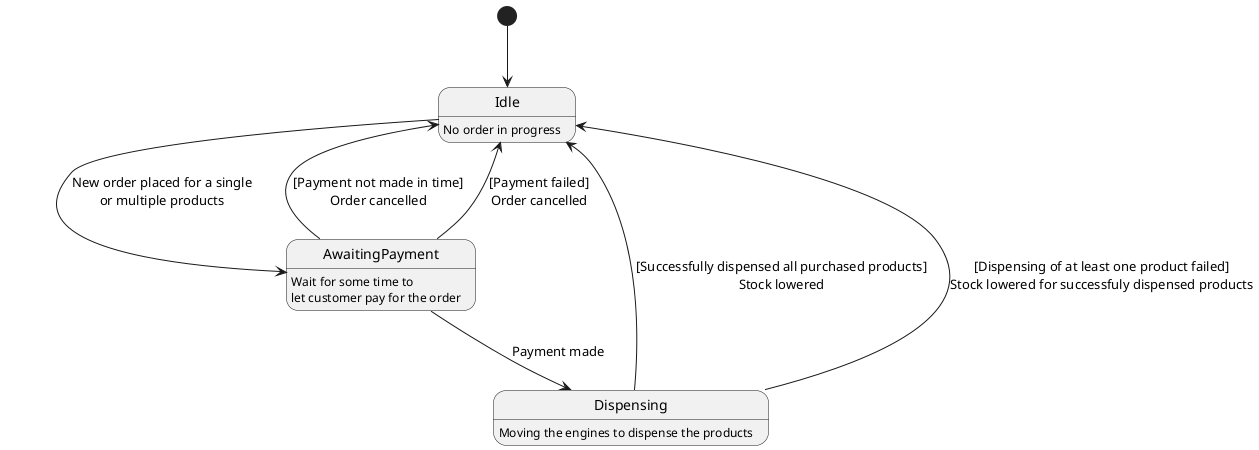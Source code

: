 @startuml
[*] --> Idle
Idle --> AwaitingPayment: New order placed for a single\nor multiple products
AwaitingPayment --> Dispensing: Payment made
AwaitingPayment --> Idle: [Payment not made in time]\nOrder cancelled
AwaitingPayment --> Idle: [Payment failed]\nOrder cancelled
Dispensing --> Idle: [Successfully dispensed all purchased products]\nStock lowered
Dispensing --> Idle: [Dispensing of at least one product failed]\nStock lowered for successfuly dispensed products

Idle: No order in progress
AwaitingPayment: Wait for some time to\nlet customer pay for the order
Dispensing: Moving the engines to dispense the products
@enduml